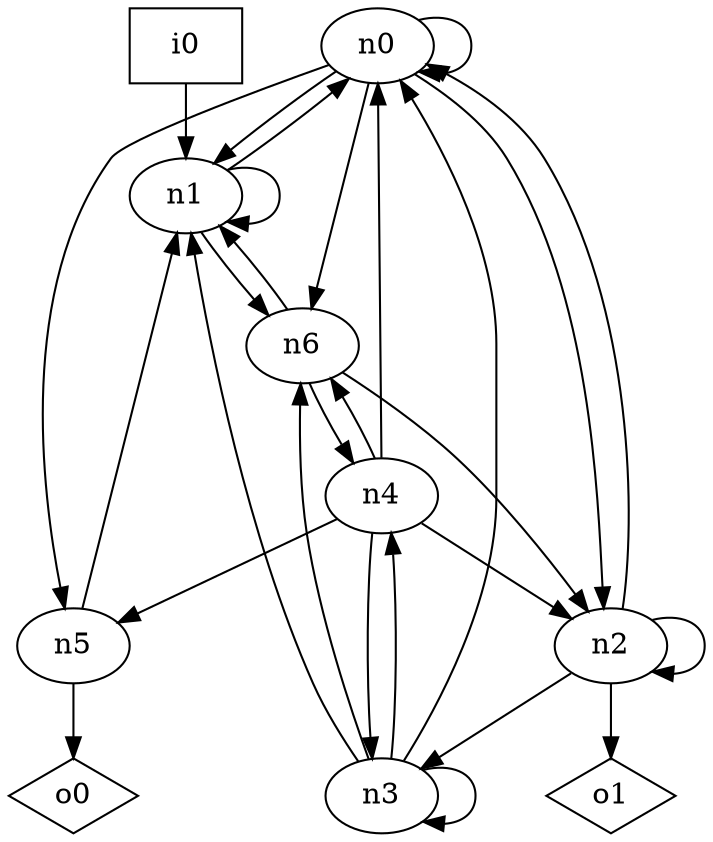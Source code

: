 digraph G {
n0 [label="n0"];
n1 [label="n1"];
n2 [label="n2"];
n3 [label="n3"];
n4 [label="n4"];
n5 [label="n5"];
n6 [label="n6"];
n7 [label="i0",shape="box"];
n8 [label="o0",shape="diamond"];
n9 [label="o1",shape="diamond"];
n0 -> n0
n0 -> n1
n0 -> n2
n0 -> n5
n0 -> n6
n1 -> n0
n1 -> n1
n1 -> n6
n2 -> n0
n2 -> n2
n2 -> n3
n2 -> n9
n3 -> n0
n3 -> n1
n3 -> n3
n3 -> n4
n3 -> n6
n4 -> n0
n4 -> n2
n4 -> n3
n4 -> n5
n4 -> n6
n5 -> n1
n5 -> n8
n6 -> n1
n6 -> n2
n6 -> n4
n7 -> n1
}